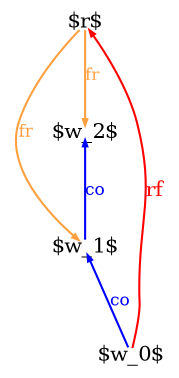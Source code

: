 digraph G {

splines=true;
overlap=scale;
margin="0.0";
pad="0.1";
fontname="Arial";

/* legend */


/* the unlocked events */
eiid1 [shape=plaintext ,fontsize=10 ] [color=blue] [rank=sink] [label="$r$" pos="0.000000,1.050000!"][fixedsize="true"][width=0.45][height=0.1];
eiid2 [shape=plaintext ,fontsize=10 ] [color=blue] [rank=sink] [label="$w_0$" pos="0.500000,1.400000!"][fixedsize="true"][width=0.45][height=0.1];
eiid4 [shape=plaintext ,fontsize=10 ] [color=blue] [rank=sink] [label="$w_1$" pos="0.500000,0.700000!"][fixedsize="true"][width=0.45][height=0.1];
eiid6 [shape=plaintext ,fontsize=10 ] [color=blue] [rank=sink] [label="$w_2$" pos="0.500000,0.000000!"][fixedsize="true"][width=0.45][height=0.1];

/* the intra_causality_data edges */


/* the intra_causality_control edges */

/* the rfmap edges */
eiid2 -> eiid1 [label="rf", color="red", fontcolor="red",fontsize=10][arrowsize="0.3"];


/* The viewed-before edges */
eiid1 -> eiid4 [label="fr", color="#ffa040", fontcolor="#ffa040",fontsize=8][arrowsize="0.3"];
eiid1 -> eiid6 [label="fr", color="#ffa040", fontcolor="#ffa040",fontsize=8][arrowsize="0.3"];
eiid4 -> eiid2 [label="co", color="blue", fontcolor="blue",fontsize=8, dir="back"][arrowsize="0.3"];
eiid6 -> eiid4 [label="co", color="blue", fontcolor="blue",fontsize=8, dir="back"][arrowsize="0.3"];
}
